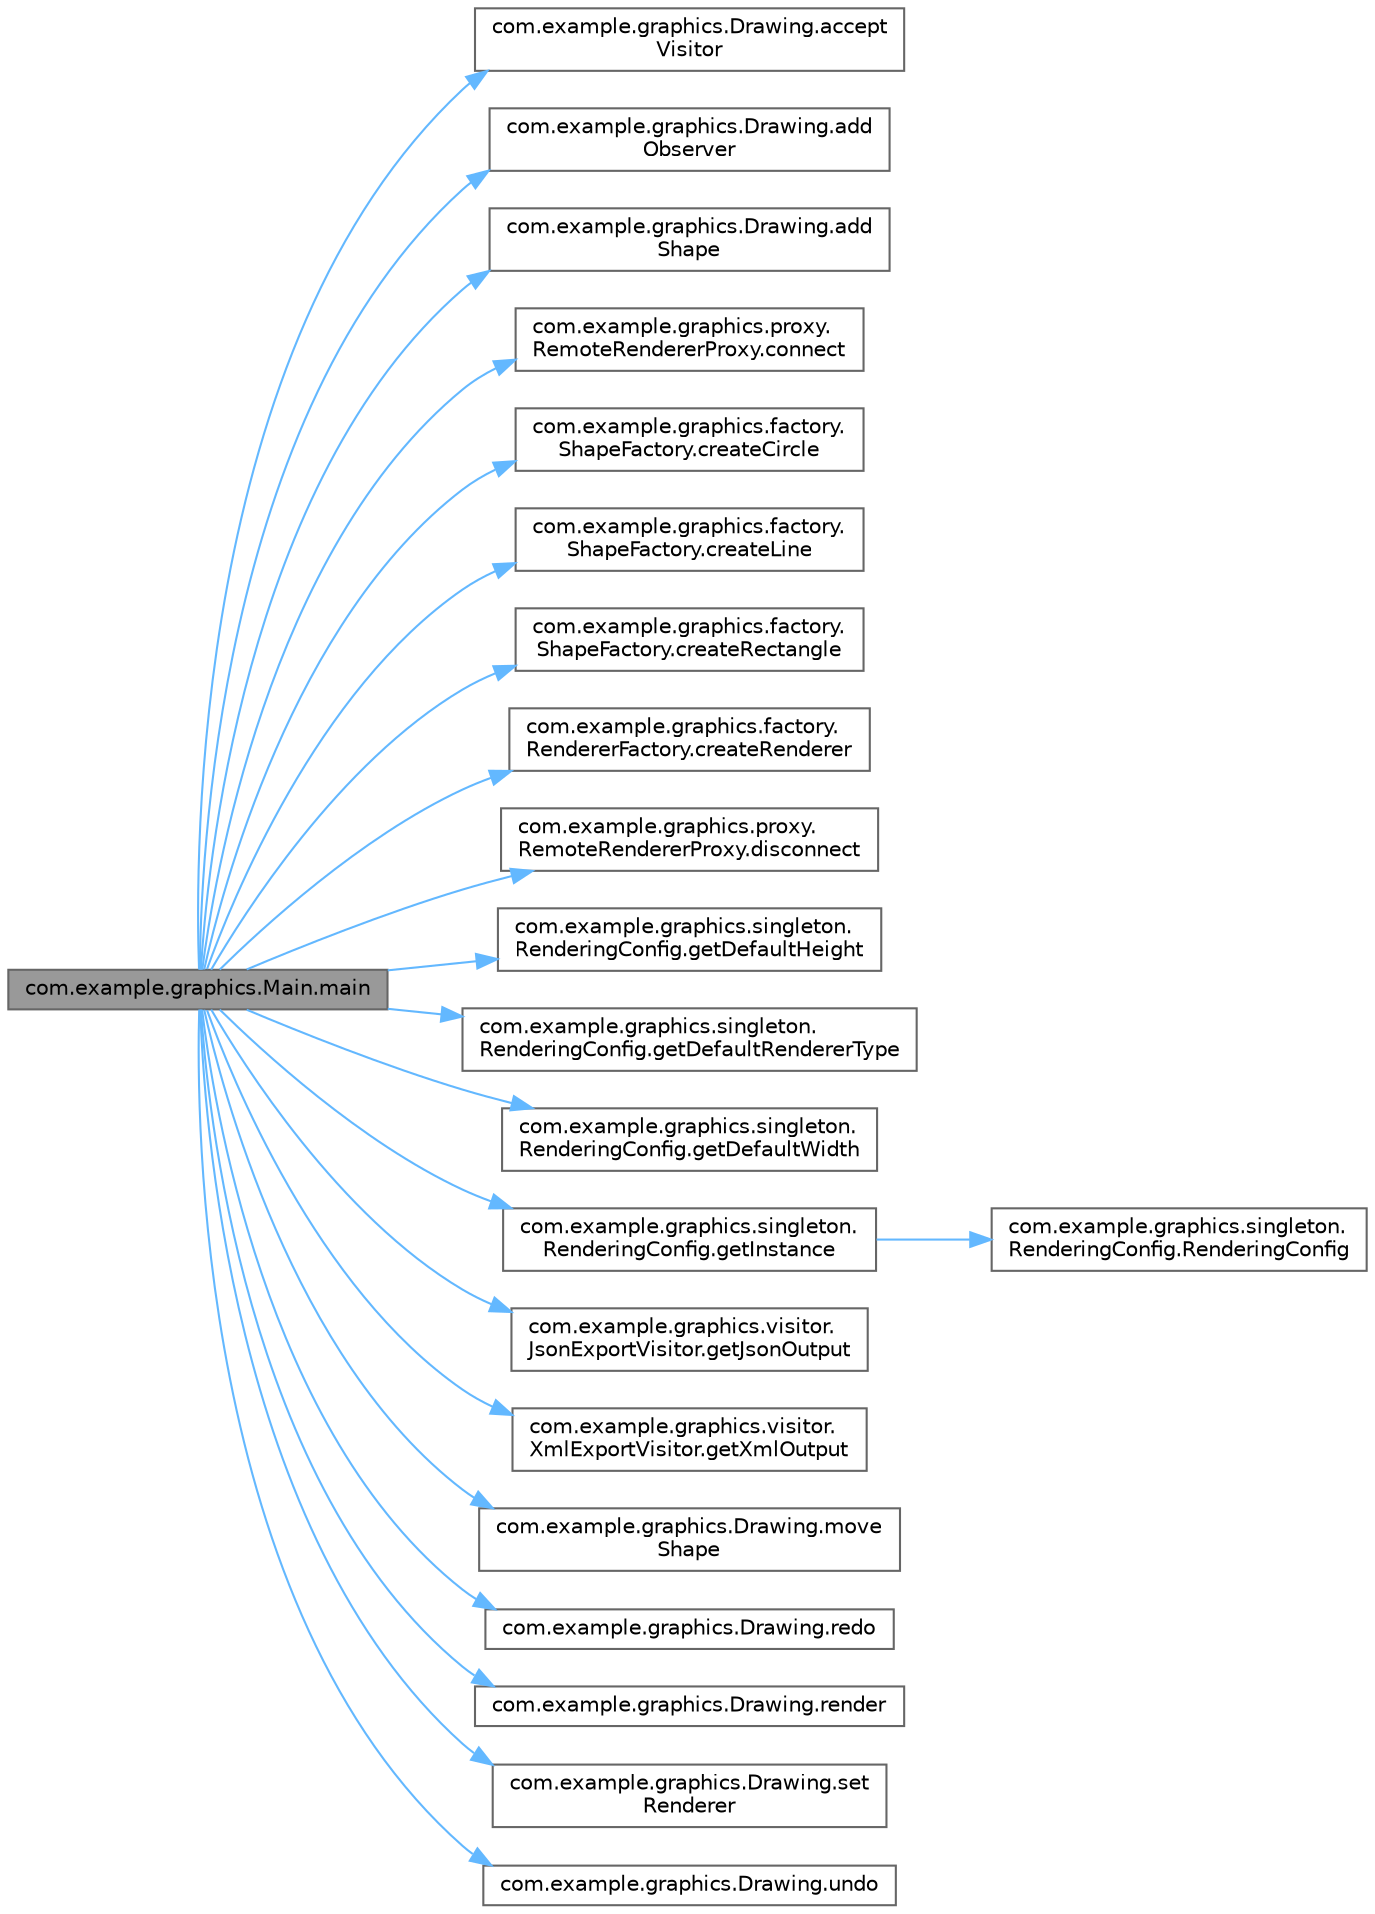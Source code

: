 digraph "com.example.graphics.Main.main"
{
 // LATEX_PDF_SIZE
  bgcolor="transparent";
  edge [fontname=Helvetica,fontsize=10,labelfontname=Helvetica,labelfontsize=10];
  node [fontname=Helvetica,fontsize=10,shape=box,height=0.2,width=0.4];
  rankdir="LR";
  Node1 [id="Node000001",label="com.example.graphics.Main.main",height=0.2,width=0.4,color="gray40", fillcolor="grey60", style="filled", fontcolor="black",tooltip=" "];
  Node1 -> Node2 [id="edge1_Node000001_Node000002",color="steelblue1",style="solid",tooltip=" "];
  Node2 [id="Node000002",label="com.example.graphics.Drawing.accept\lVisitor",height=0.2,width=0.4,color="grey40", fillcolor="white", style="filled",URL="$classcom_1_1example_1_1graphics_1_1Drawing.html#a89080157f324396a98d64eafe275bc9f",tooltip=" "];
  Node1 -> Node3 [id="edge2_Node000001_Node000003",color="steelblue1",style="solid",tooltip=" "];
  Node3 [id="Node000003",label="com.example.graphics.Drawing.add\lObserver",height=0.2,width=0.4,color="grey40", fillcolor="white", style="filled",URL="$classcom_1_1example_1_1graphics_1_1Drawing.html#ad77c7329da62d035a6c310ceea80a1f8",tooltip=" "];
  Node1 -> Node4 [id="edge3_Node000001_Node000004",color="steelblue1",style="solid",tooltip=" "];
  Node4 [id="Node000004",label="com.example.graphics.Drawing.add\lShape",height=0.2,width=0.4,color="grey40", fillcolor="white", style="filled",URL="$classcom_1_1example_1_1graphics_1_1Drawing.html#a84f6fd948b8562ca27c2979abdc5b410",tooltip=" "];
  Node1 -> Node5 [id="edge4_Node000001_Node000005",color="steelblue1",style="solid",tooltip=" "];
  Node5 [id="Node000005",label="com.example.graphics.proxy.\lRemoteRendererProxy.connect",height=0.2,width=0.4,color="grey40", fillcolor="white", style="filled",URL="$classcom_1_1example_1_1graphics_1_1proxy_1_1RemoteRendererProxy.html#ad3f61fb16f57fbf0c6ce29eb5d5c30f8",tooltip=" "];
  Node1 -> Node6 [id="edge5_Node000001_Node000006",color="steelblue1",style="solid",tooltip=" "];
  Node6 [id="Node000006",label="com.example.graphics.factory.\lShapeFactory.createCircle",height=0.2,width=0.4,color="grey40", fillcolor="white", style="filled",URL="$classcom_1_1example_1_1graphics_1_1factory_1_1ShapeFactory.html#a29314c6dbdf7998b7726b34bffc03d7b",tooltip=" "];
  Node1 -> Node7 [id="edge6_Node000001_Node000007",color="steelblue1",style="solid",tooltip=" "];
  Node7 [id="Node000007",label="com.example.graphics.factory.\lShapeFactory.createLine",height=0.2,width=0.4,color="grey40", fillcolor="white", style="filled",URL="$classcom_1_1example_1_1graphics_1_1factory_1_1ShapeFactory.html#afbc6885a5eaedf7e989b2a64febae1d0",tooltip=" "];
  Node1 -> Node8 [id="edge7_Node000001_Node000008",color="steelblue1",style="solid",tooltip=" "];
  Node8 [id="Node000008",label="com.example.graphics.factory.\lShapeFactory.createRectangle",height=0.2,width=0.4,color="grey40", fillcolor="white", style="filled",URL="$classcom_1_1example_1_1graphics_1_1factory_1_1ShapeFactory.html#a1e0772b8d5effd4c0dbc498421e02af3",tooltip=" "];
  Node1 -> Node9 [id="edge8_Node000001_Node000009",color="steelblue1",style="solid",tooltip=" "];
  Node9 [id="Node000009",label="com.example.graphics.factory.\lRendererFactory.createRenderer",height=0.2,width=0.4,color="grey40", fillcolor="white", style="filled",URL="$interfacecom_1_1example_1_1graphics_1_1factory_1_1RendererFactory.html#afbcb1a402017438ec4cc6c349fb7f87c",tooltip=" "];
  Node1 -> Node10 [id="edge9_Node000001_Node000010",color="steelblue1",style="solid",tooltip=" "];
  Node10 [id="Node000010",label="com.example.graphics.proxy.\lRemoteRendererProxy.disconnect",height=0.2,width=0.4,color="grey40", fillcolor="white", style="filled",URL="$classcom_1_1example_1_1graphics_1_1proxy_1_1RemoteRendererProxy.html#a0f0896d81211bca78aab5fc2ab349396",tooltip=" "];
  Node1 -> Node11 [id="edge10_Node000001_Node000011",color="steelblue1",style="solid",tooltip=" "];
  Node11 [id="Node000011",label="com.example.graphics.singleton.\lRenderingConfig.getDefaultHeight",height=0.2,width=0.4,color="grey40", fillcolor="white", style="filled",URL="$classcom_1_1example_1_1graphics_1_1singleton_1_1RenderingConfig.html#a12325f0fd1097169be406048ddbc686f",tooltip=" "];
  Node1 -> Node12 [id="edge11_Node000001_Node000012",color="steelblue1",style="solid",tooltip=" "];
  Node12 [id="Node000012",label="com.example.graphics.singleton.\lRenderingConfig.getDefaultRendererType",height=0.2,width=0.4,color="grey40", fillcolor="white", style="filled",URL="$classcom_1_1example_1_1graphics_1_1singleton_1_1RenderingConfig.html#a31f054e4fc331c238e76a2af0cfb5611",tooltip=" "];
  Node1 -> Node13 [id="edge12_Node000001_Node000013",color="steelblue1",style="solid",tooltip=" "];
  Node13 [id="Node000013",label="com.example.graphics.singleton.\lRenderingConfig.getDefaultWidth",height=0.2,width=0.4,color="grey40", fillcolor="white", style="filled",URL="$classcom_1_1example_1_1graphics_1_1singleton_1_1RenderingConfig.html#ae22e2de44af189ac5afa200566986020",tooltip=" "];
  Node1 -> Node14 [id="edge13_Node000001_Node000014",color="steelblue1",style="solid",tooltip=" "];
  Node14 [id="Node000014",label="com.example.graphics.singleton.\lRenderingConfig.getInstance",height=0.2,width=0.4,color="grey40", fillcolor="white", style="filled",URL="$classcom_1_1example_1_1graphics_1_1singleton_1_1RenderingConfig.html#af597977a43016baaf2d58f0e25ee5646",tooltip=" "];
  Node14 -> Node15 [id="edge14_Node000014_Node000015",color="steelblue1",style="solid",tooltip=" "];
  Node15 [id="Node000015",label="com.example.graphics.singleton.\lRenderingConfig.RenderingConfig",height=0.2,width=0.4,color="grey40", fillcolor="white", style="filled",URL="$classcom_1_1example_1_1graphics_1_1singleton_1_1RenderingConfig.html#a435232d9abca39c3ecf7cc521dcc95a7",tooltip=" "];
  Node1 -> Node16 [id="edge15_Node000001_Node000016",color="steelblue1",style="solid",tooltip=" "];
  Node16 [id="Node000016",label="com.example.graphics.visitor.\lJsonExportVisitor.getJsonOutput",height=0.2,width=0.4,color="grey40", fillcolor="white", style="filled",URL="$classcom_1_1example_1_1graphics_1_1visitor_1_1JsonExportVisitor.html#a2e05dc83dc0d9af94a2eeed20f2e4f98",tooltip=" "];
  Node1 -> Node17 [id="edge16_Node000001_Node000017",color="steelblue1",style="solid",tooltip=" "];
  Node17 [id="Node000017",label="com.example.graphics.visitor.\lXmlExportVisitor.getXmlOutput",height=0.2,width=0.4,color="grey40", fillcolor="white", style="filled",URL="$classcom_1_1example_1_1graphics_1_1visitor_1_1XmlExportVisitor.html#ac0b98d676e00d240bfe3a5b5c95245b7",tooltip=" "];
  Node1 -> Node18 [id="edge17_Node000001_Node000018",color="steelblue1",style="solid",tooltip=" "];
  Node18 [id="Node000018",label="com.example.graphics.Drawing.move\lShape",height=0.2,width=0.4,color="grey40", fillcolor="white", style="filled",URL="$classcom_1_1example_1_1graphics_1_1Drawing.html#a39a7dcf80676815d17e154d3669d7dae",tooltip=" "];
  Node1 -> Node19 [id="edge18_Node000001_Node000019",color="steelblue1",style="solid",tooltip=" "];
  Node19 [id="Node000019",label="com.example.graphics.Drawing.redo",height=0.2,width=0.4,color="grey40", fillcolor="white", style="filled",URL="$classcom_1_1example_1_1graphics_1_1Drawing.html#a9d2287038eb2055ac622e8c0d495f438",tooltip=" "];
  Node1 -> Node20 [id="edge19_Node000001_Node000020",color="steelblue1",style="solid",tooltip=" "];
  Node20 [id="Node000020",label="com.example.graphics.Drawing.render",height=0.2,width=0.4,color="grey40", fillcolor="white", style="filled",URL="$classcom_1_1example_1_1graphics_1_1Drawing.html#aba78b68afff123bfff65eaaac7f1e46a",tooltip=" "];
  Node1 -> Node21 [id="edge20_Node000001_Node000021",color="steelblue1",style="solid",tooltip=" "];
  Node21 [id="Node000021",label="com.example.graphics.Drawing.set\lRenderer",height=0.2,width=0.4,color="grey40", fillcolor="white", style="filled",URL="$classcom_1_1example_1_1graphics_1_1Drawing.html#a07a70b489187f8839d31e8e1520e1b1b",tooltip=" "];
  Node1 -> Node22 [id="edge21_Node000001_Node000022",color="steelblue1",style="solid",tooltip=" "];
  Node22 [id="Node000022",label="com.example.graphics.Drawing.undo",height=0.2,width=0.4,color="grey40", fillcolor="white", style="filled",URL="$classcom_1_1example_1_1graphics_1_1Drawing.html#ab47991997d306f987fae82f6f91192d1",tooltip=" "];
}
